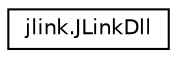 digraph "Graphical Class Hierarchy"
{
 // LATEX_PDF_SIZE
  edge [fontname="Helvetica",fontsize="10",labelfontname="Helvetica",labelfontsize="10"];
  node [fontname="Helvetica",fontsize="10",shape=record];
  rankdir="LR";
  Node0 [label="jlink.JLinkDll",height=0.2,width=0.4,color="black", fillcolor="white", style="filled",URL="$classjlink_1_1JLinkDll.html",tooltip=" "];
}
